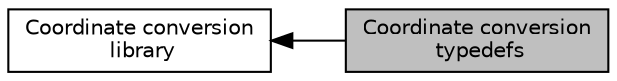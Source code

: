 digraph "Coordinate conversion typedefs"
{
  edge [fontname="Helvetica",fontsize="10",labelfontname="Helvetica",labelfontsize="10"];
  node [fontname="Helvetica",fontsize="10",shape=record];
  rankdir=LR;
  Node0 [label="Coordinate conversion\l typedefs",height=0.2,width=0.4,color="black", fillcolor="grey75", style="filled", fontcolor="black"];
  Node1 [label="Coordinate conversion\l library",height=0.2,width=0.4,color="black", fillcolor="white", style="filled",URL="$group__convertlib.html"];
  Node1->Node0 [shape=plaintext, dir="back", style="solid"];
}

